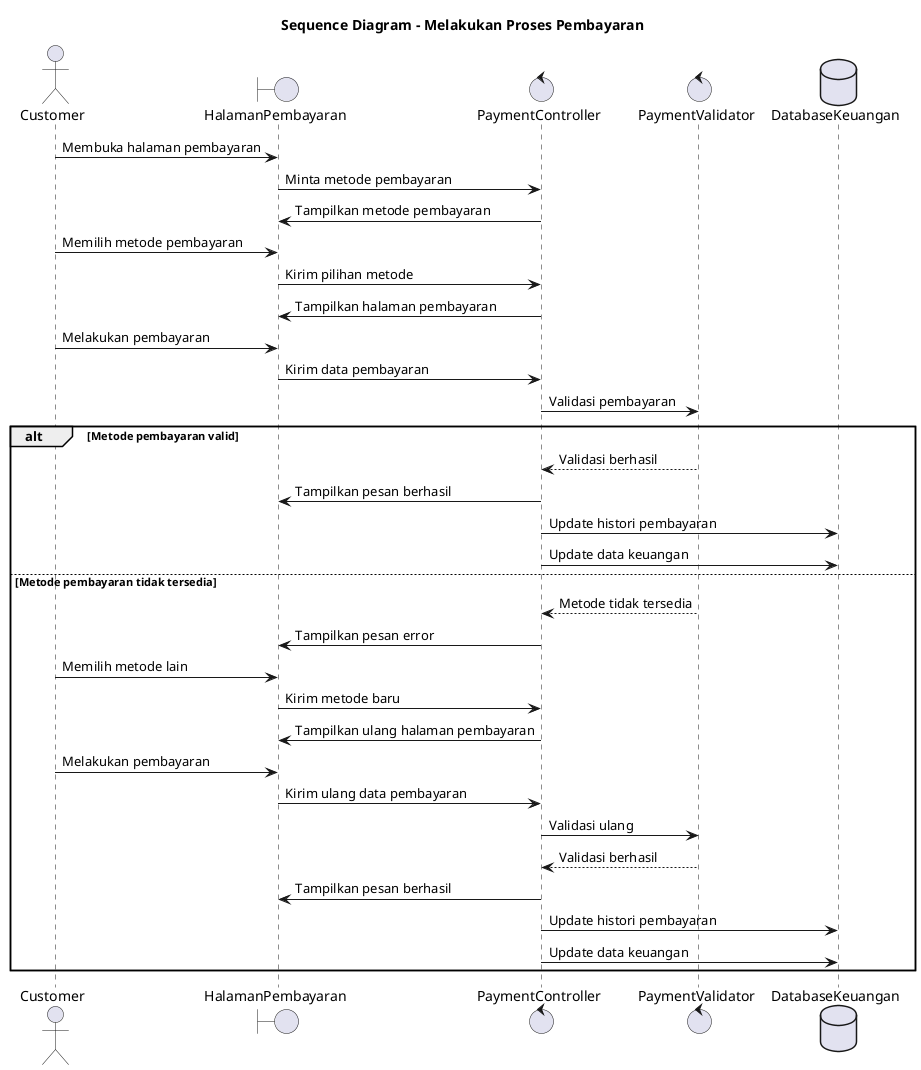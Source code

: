 @startuml
title Sequence Diagram - Melakukan Proses Pembayaran

actor Customer
boundary HalamanPembayaran
control PaymentController
control PaymentValidator
database DatabaseKeuangan

Customer -> HalamanPembayaran : Membuka halaman pembayaran
HalamanPembayaran -> PaymentController : Minta metode pembayaran
PaymentController -> HalamanPembayaran : Tampilkan metode pembayaran

Customer -> HalamanPembayaran : Memilih metode pembayaran
HalamanPembayaran -> PaymentController : Kirim pilihan metode
PaymentController -> HalamanPembayaran : Tampilkan halaman pembayaran

Customer -> HalamanPembayaran : Melakukan pembayaran
HalamanPembayaran -> PaymentController : Kirim data pembayaran
PaymentController -> PaymentValidator : Validasi pembayaran

alt Metode pembayaran valid
    PaymentValidator --> PaymentController : Validasi berhasil
    PaymentController -> HalamanPembayaran : Tampilkan pesan berhasil
    PaymentController -> DatabaseKeuangan : Update histori pembayaran
    PaymentController -> DatabaseKeuangan : Update data keuangan
else Metode pembayaran tidak tersedia
    PaymentValidator --> PaymentController : Metode tidak tersedia
    PaymentController -> HalamanPembayaran : Tampilkan pesan error

    Customer -> HalamanPembayaran : Memilih metode lain
    HalamanPembayaran -> PaymentController : Kirim metode baru
    PaymentController -> HalamanPembayaran : Tampilkan ulang halaman pembayaran

    Customer -> HalamanPembayaran : Melakukan pembayaran
    HalamanPembayaran -> PaymentController : Kirim ulang data pembayaran
    PaymentController -> PaymentValidator : Validasi ulang
    PaymentValidator --> PaymentController : Validasi berhasil
    PaymentController -> HalamanPembayaran : Tampilkan pesan berhasil
    PaymentController -> DatabaseKeuangan : Update histori pembayaran
    PaymentController -> DatabaseKeuangan : Update data keuangan
end

@enduml
